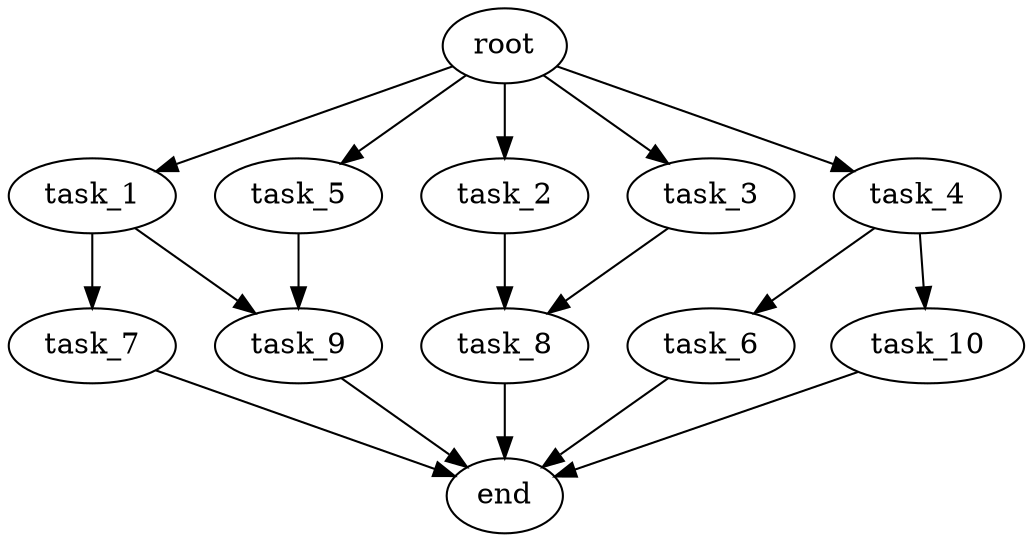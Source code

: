 digraph G {
  root [size="0.000000e+00"];
  task_1 [size="3.251170e+10"];
  task_2 [size="6.622606e+10"];
  task_3 [size="5.255246e+10"];
  task_4 [size="3.138212e+10"];
  task_5 [size="1.732651e+10"];
  task_6 [size="9.121329e+10"];
  task_7 [size="3.423928e+10"];
  task_8 [size="3.543516e+10"];
  task_9 [size="7.720126e+10"];
  task_10 [size="7.209525e+10"];
  end [size="0.000000e+00"];

  root -> task_1 [size="1.000000e-12"];
  root -> task_2 [size="1.000000e-12"];
  root -> task_3 [size="1.000000e-12"];
  root -> task_4 [size="1.000000e-12"];
  root -> task_5 [size="1.000000e-12"];
  task_1 -> task_7 [size="3.423928e+08"];
  task_1 -> task_9 [size="3.860063e+08"];
  task_2 -> task_8 [size="1.771758e+08"];
  task_3 -> task_8 [size="1.771758e+08"];
  task_4 -> task_6 [size="9.121329e+08"];
  task_4 -> task_10 [size="7.209525e+08"];
  task_5 -> task_9 [size="3.860063e+08"];
  task_6 -> end [size="1.000000e-12"];
  task_7 -> end [size="1.000000e-12"];
  task_8 -> end [size="1.000000e-12"];
  task_9 -> end [size="1.000000e-12"];
  task_10 -> end [size="1.000000e-12"];
}
